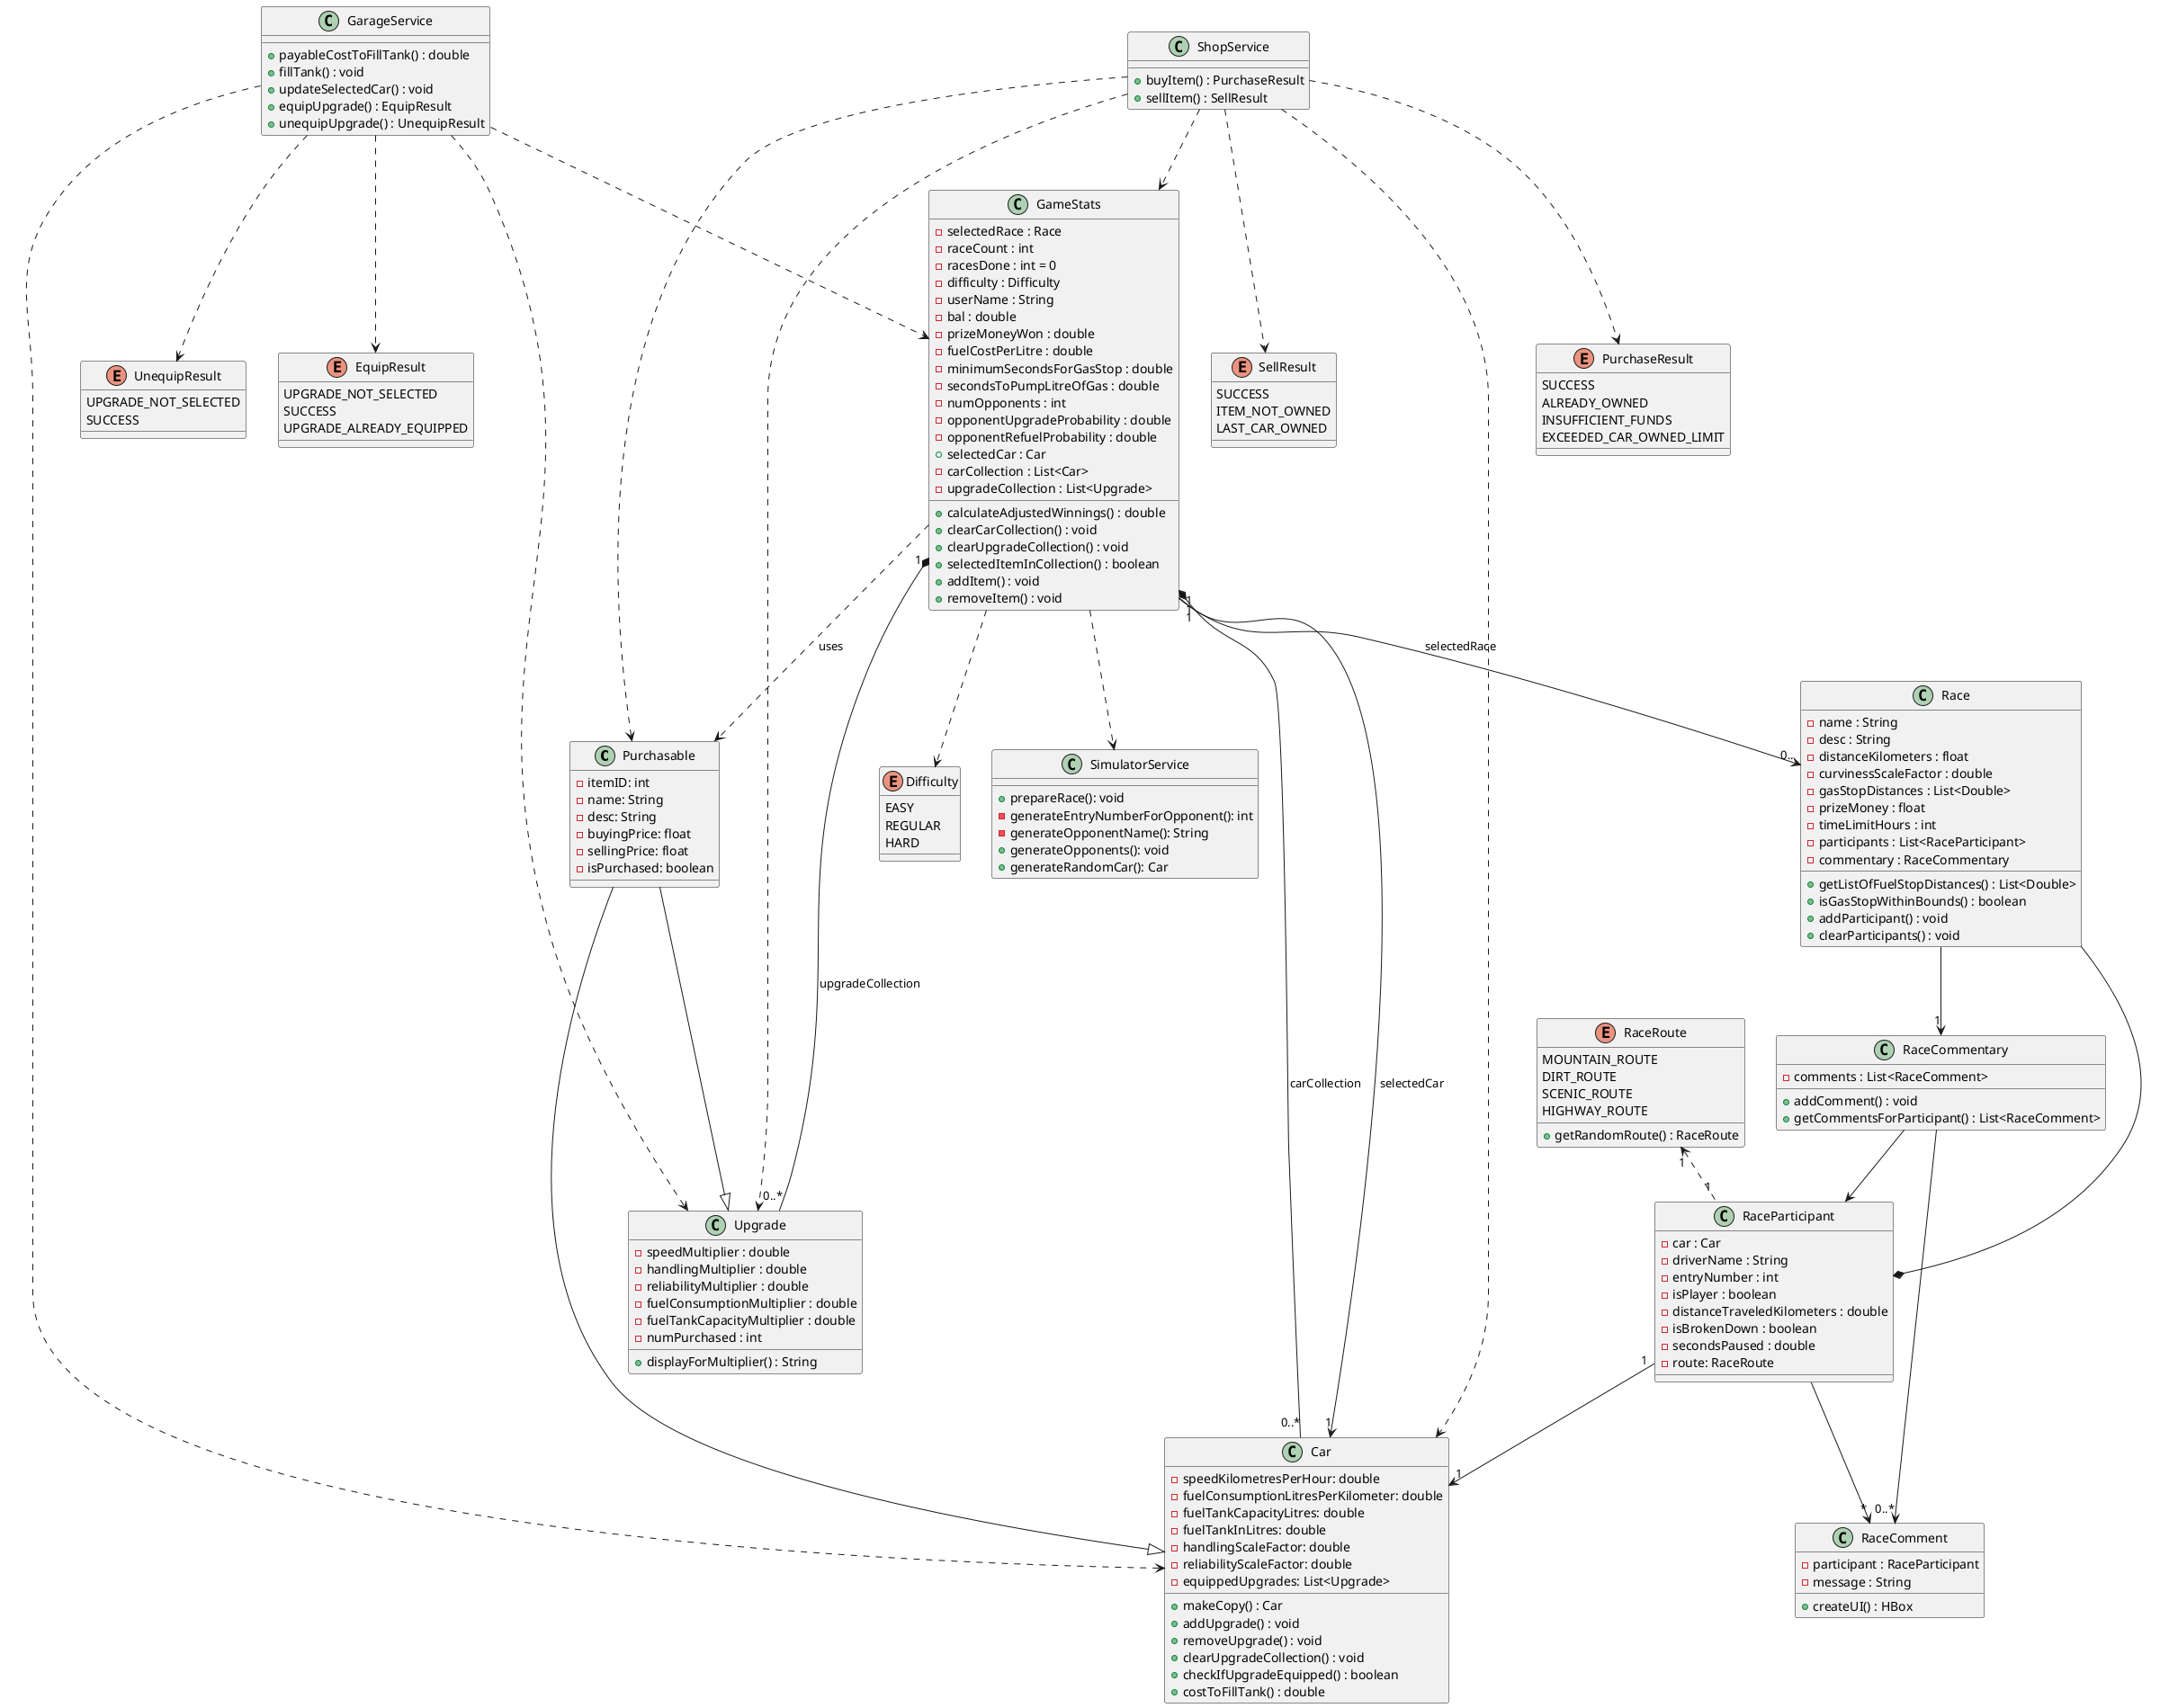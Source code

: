 @startuml




Class Purchasable {
-itemID: int
-name: String
-desc: String
-buyingPrice: float
-sellingPrice: float
-isPurchased: boolean

}

Class Car {
-speedKilometresPerHour: double
-fuelConsumptionLitresPerKilometer: double
-fuelTankCapacityLitres: double
-fuelTankInLitres: double
-handlingScaleFactor: double
-reliabilityScaleFactor: double
-equippedUpgrades: List<Upgrade>

+makeCopy() : Car
+addUpgrade() : void
+removeUpgrade() : void
+clearUpgradeCollection() : void
+checkIfUpgradeEquipped() : boolean
+costToFillTank() : double


}

Class Upgrade {
-speedMultiplier : double
-handlingMultiplier : double
-reliabilityMultiplier : double
-fuelConsumptionMultiplier : double
-fuelTankCapacityMultiplier : double
-numPurchased : int

+displayForMultiplier() : String


}

Purchasable ---|> Upgrade
Purchasable ---|> Car

class GameStats {
    -selectedRace : Race
    -raceCount : int
    -racesDone : int = 0
    -difficulty : Difficulty
    -userName : String
    -bal : double
    -prizeMoneyWon : double
    -fuelCostPerLitre : double
    -minimumSecondsForGasStop : double
    -secondsToPumpLitreOfGas : double
    -numOpponents : int
    -opponentUpgradeProbability : double
    -opponentRefuelProbability : double
    +selectedCar : Car
    -carCollection : List<Car>
    -upgradeCollection : List<Upgrade>

    +calculateAdjustedWinnings() : double
    +clearCarCollection() : void
    +clearUpgradeCollection() : void
    +selectedItemInCollection() : boolean
    +addItem() : void
    +removeItem() : void
}

enum Difficulty {
    EASY
    REGULAR
    HARD
}

GameStats "1" --> "0.." Race : selectedRace
GameStats "1" --> "1" Car : selectedCar
GameStats "1" *-- "0..*" Car : carCollection
GameStats "1" *-- "0..*" Upgrade : upgradeCollection
GameStats ..> Purchasable : uses


GameStats ..> Difficulty

class Race {
    -name : String
    -desc : String
    -distanceKilometers : float
    -curvinessScaleFactor : double
    -gasStopDistances : List<Double>
    -prizeMoney : float
    -timeLimitHours : int
    -participants : List<RaceParticipant>
    -commentary : RaceCommentary

    +getListOfFuelStopDistances() : List<Double>
    +isGasStopWithinBounds() : boolean
    +addParticipant() : void
    +clearParticipants() : void
}

class RaceParticipant {
    -car : Car
    -driverName : String
    -entryNumber : int
    -isPlayer : boolean
    -distanceTraveledKilometers : double
    -isBrokenDown : boolean
    -secondsPaused : double
    -route: RaceRoute

}

class RaceComment {
    -participant : RaceParticipant
    -message : String

    +createUI() : HBox
}

enum RaceRoute{
    MOUNTAIN_ROUTE
    DIRT_ROUTE
    SCENIC_ROUTE
    HIGHWAY_ROUTE

    +getRandomRoute() : RaceRoute
}

RaceRoute "1" <.. "1" RaceParticipant

'change add to addComment later
class RaceCommentary {
    -comments : List<RaceComment>

    +addComment() : void
    +getCommentsForParticipant() : List<RaceComment>
}

RaceCommentary --> "0..*" RaceComment
RaceCommentary --> RaceParticipant


RaceParticipant "1" --> "1" Car
RaceParticipant --> "*" RaceComment


Race --> "1" RaceCommentary
Race --* RaceParticipant



class GarageService {
    +payableCostToFillTank() : double
    +fillTank() : void
    +updateSelectedCar() : void
    +equipUpgrade() : EquipResult
    +unequipUpgrade() : UnequipResult
}

enum UnequipResult {
    UPGRADE_NOT_SELECTED
    SUCCESS
}

enum EquipResult {
    UPGRADE_NOT_SELECTED
    SUCCESS
    UPGRADE_ALREADY_EQUIPPED
}


GarageService ..> GameStats
GarageService ..> UnequipResult
GarageService ..> EquipResult

class ShopService {
    +buyItem() : PurchaseResult
    +sellItem() : SellResult
}

enum PurchaseResult {
    SUCCESS
    ALREADY_OWNED
    INSUFFICIENT_FUNDS
    EXCEEDED_CAR_OWNED_LIMIT
}

enum SellResult {
    SUCCESS
    ITEM_NOT_OWNED
    LAST_CAR_OWNED
}

ShopService ..> SellResult
ShopService ..> PurchaseResult



ShopService ..> GameStats
ShopService ..> Purchasable
ShopService ..> Car
ShopService ..> Upgrade
GarageService ..> Car
GarageService ..> Upgrade


GameStats ..> SimulatorService


class SimulatorService {
    +prepareRace(): void
    -generateEntryNumberForOpponent(): int
    -generateOpponentName(): String
    +generateOpponents(): void
    +generateRandomCar(): Car


}






@enduml